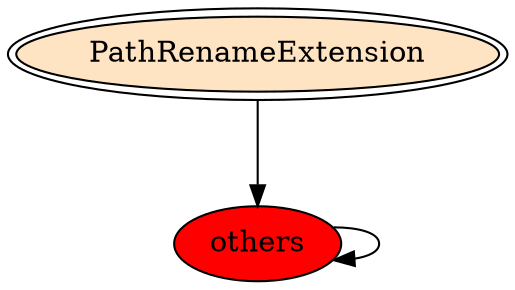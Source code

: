 digraph "./REPORTS/6776/API_PER_CATEGORY/PathRenameExtension.exe_2028_Files and I_O (Local file system)_API_per_Category_Transition_Matrix" {
	PathRenameExtension [label=PathRenameExtension fillcolor=bisque peripheries=2 style=filled]
	others [label=others fillcolor=red style=filled]
	PathRenameExtension -> others [label=1.0 fontcolor=white]
	others -> others [label=1.0 fontcolor=white]
}
